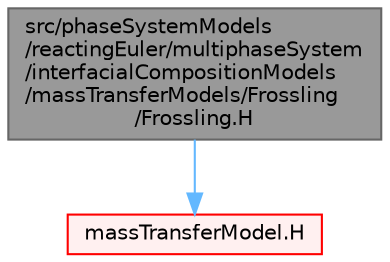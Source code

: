 digraph "src/phaseSystemModels/reactingEuler/multiphaseSystem/interfacialCompositionModels/massTransferModels/Frossling/Frossling.H"
{
 // LATEX_PDF_SIZE
  bgcolor="transparent";
  edge [fontname=Helvetica,fontsize=10,labelfontname=Helvetica,labelfontsize=10];
  node [fontname=Helvetica,fontsize=10,shape=box,height=0.2,width=0.4];
  Node1 [id="Node000001",label="src/phaseSystemModels\l/reactingEuler/multiphaseSystem\l/interfacialCompositionModels\l/massTransferModels/Frossling\l/Frossling.H",height=0.2,width=0.4,color="gray40", fillcolor="grey60", style="filled", fontcolor="black",tooltip=" "];
  Node1 -> Node2 [id="edge1_Node000001_Node000002",color="steelblue1",style="solid",tooltip=" "];
  Node2 [id="Node000002",label="massTransferModel.H",height=0.2,width=0.4,color="red", fillcolor="#FFF0F0", style="filled",URL="$massTransferModel_8H.html",tooltip=" "];
}
